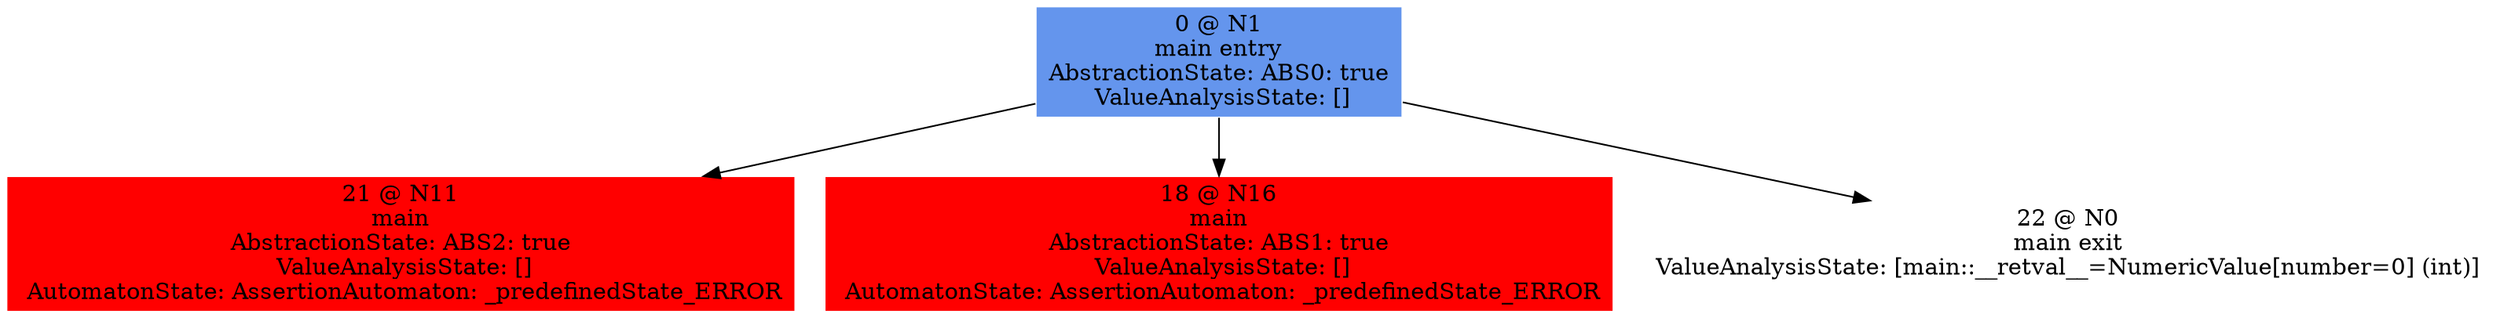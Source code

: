 digraph ARG {
node [style="filled" shape="box" color="white"]
0 [fillcolor="cornflowerblue" label="0 @ N1\nmain entry\nAbstractionState: ABS0: true\n ValueAnalysisState: []\n" id="0"]
21 [fillcolor="red" label="21 @ N11\nmain\nAbstractionState: ABS2: true\n ValueAnalysisState: []\n AutomatonState: AssertionAutomaton: _predefinedState_ERROR\n" id="21"]
18 [fillcolor="red" label="18 @ N16\nmain\nAbstractionState: ABS1: true\n ValueAnalysisState: []\n AutomatonState: AssertionAutomaton: _predefinedState_ERROR\n" id="18"]
22 [label="22 @ N0\nmain exit\nValueAnalysisState: [main::__retval__=NumericValue[number=0] (int)]\n" id="22"]
0 -> 22 []
0 -> 18 []
0 -> 21 []
}
